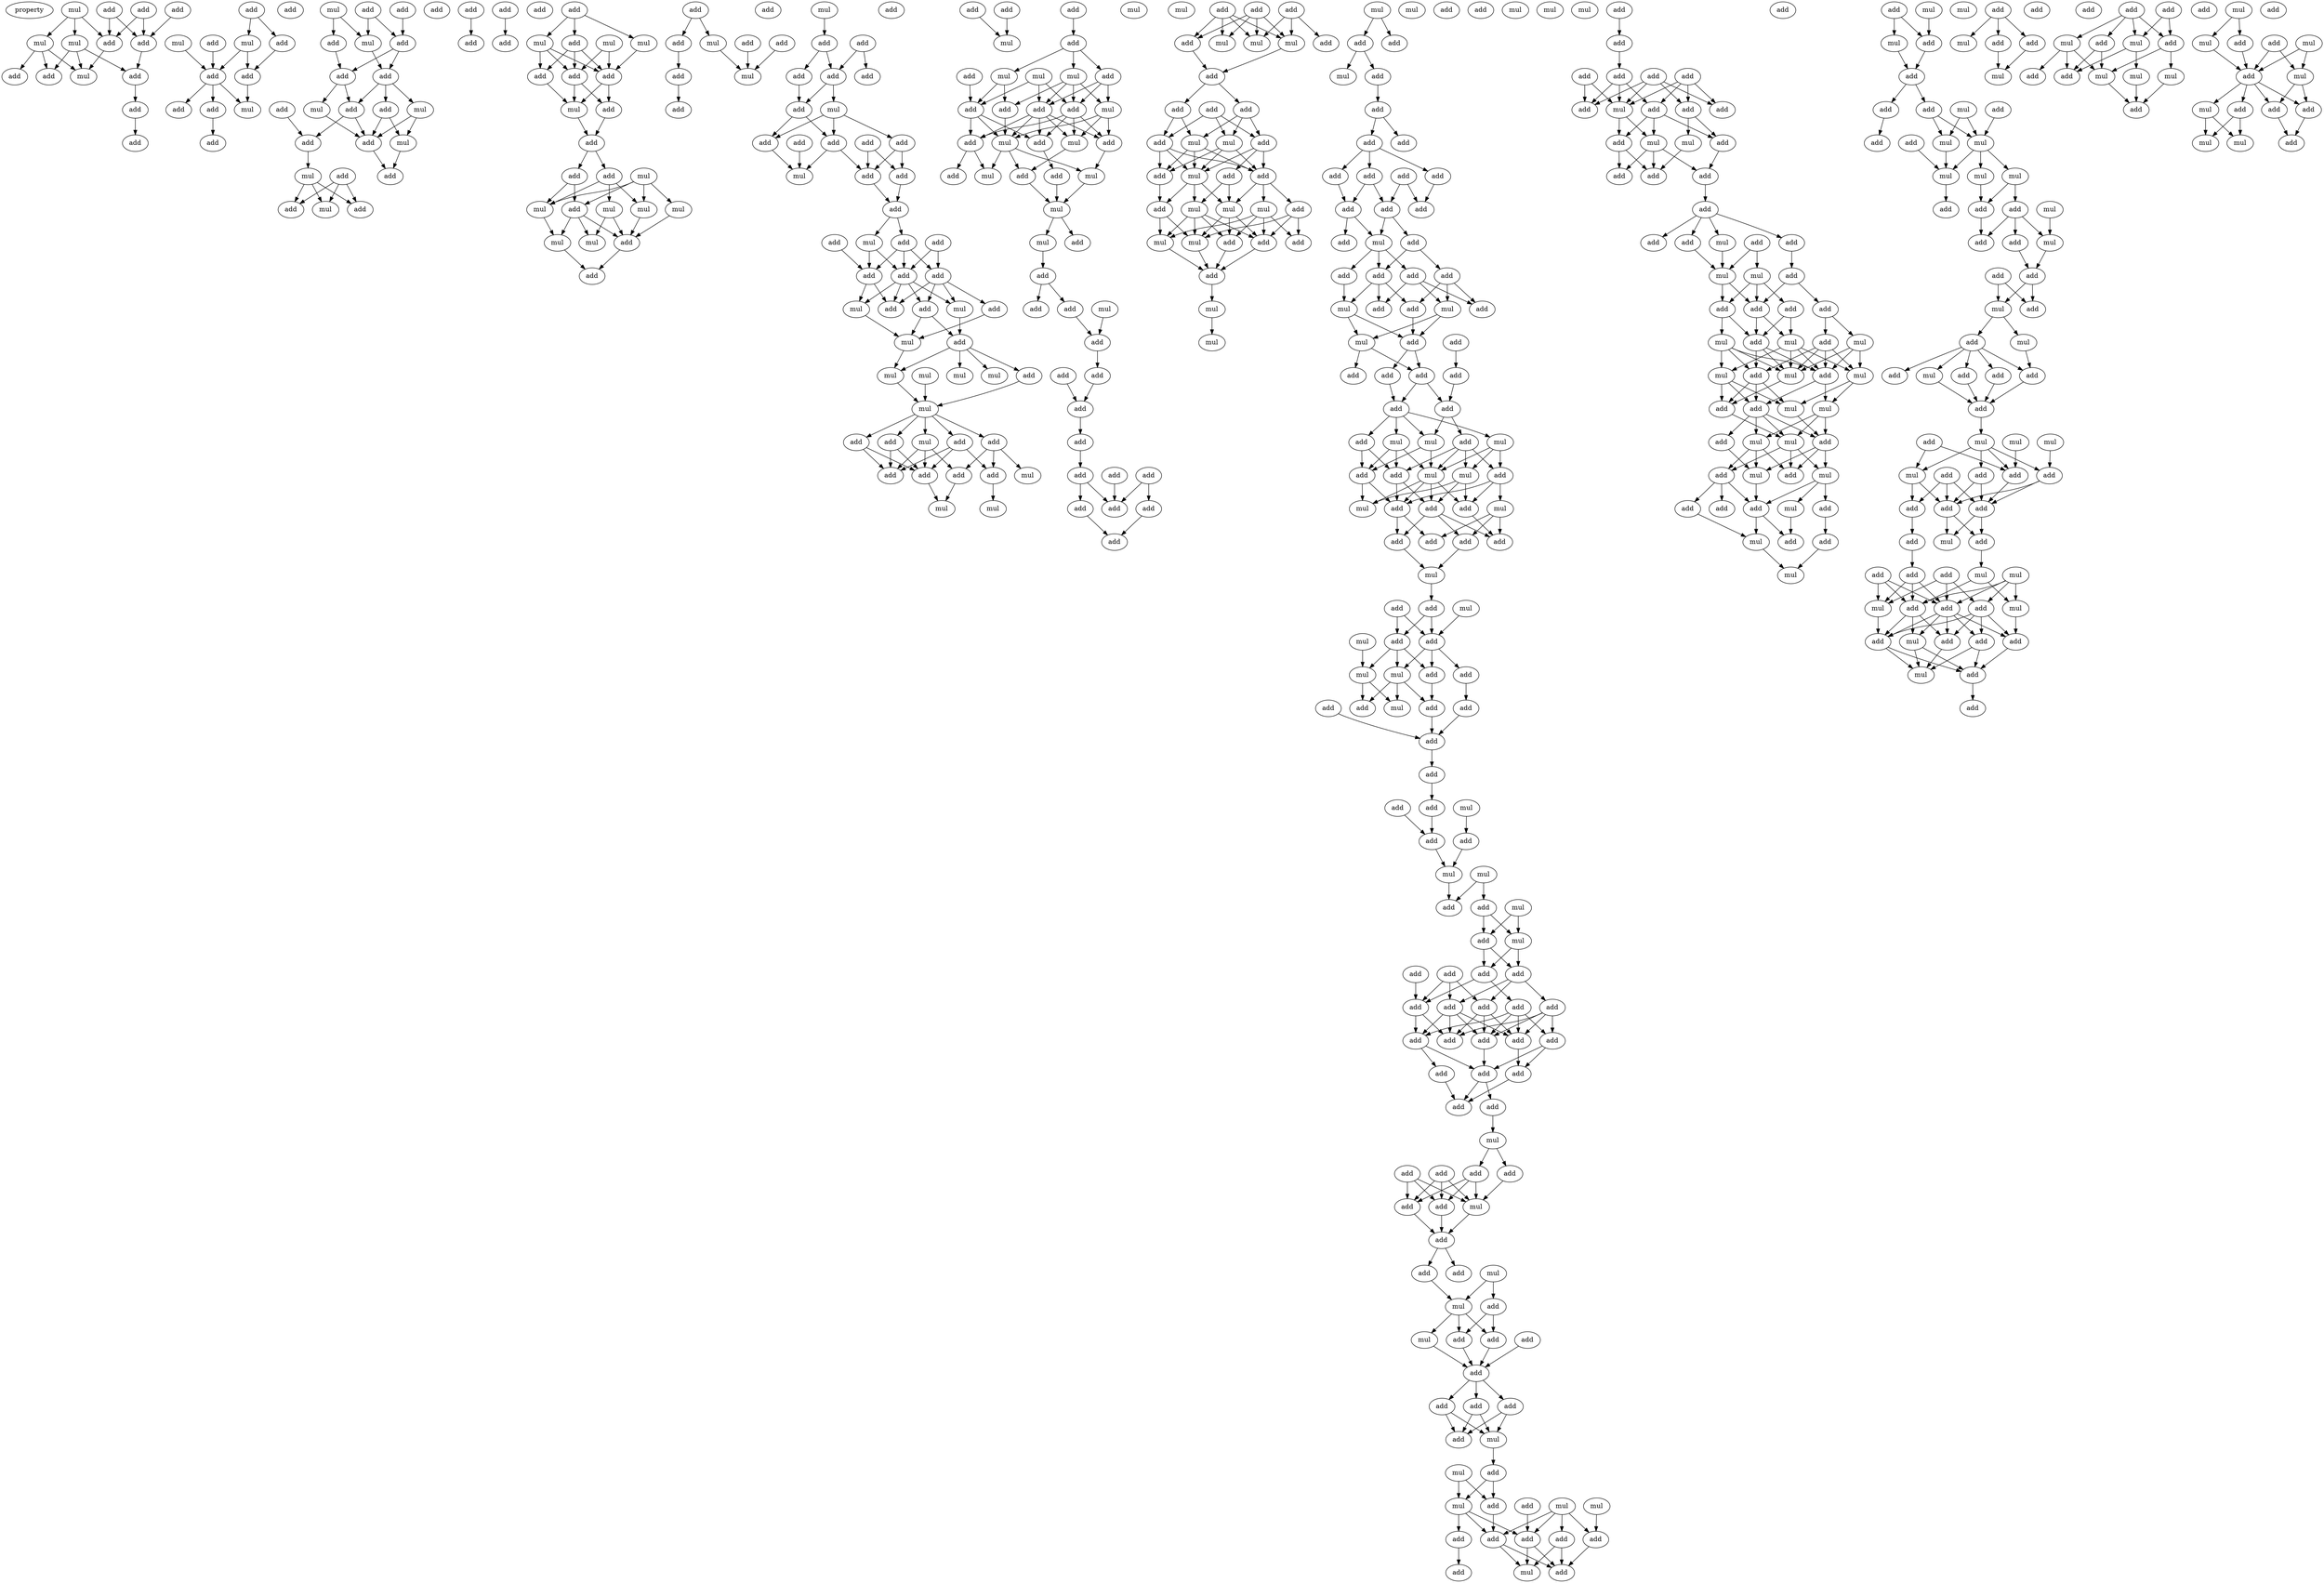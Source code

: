 digraph {
    node [fontcolor=black]
    property [mul=2,lf=1.0]
    0 [ label = add ];
    1 [ label = add ];
    2 [ label = add ];
    3 [ label = mul ];
    4 [ label = add ];
    5 [ label = mul ];
    6 [ label = mul ];
    7 [ label = add ];
    8 [ label = add ];
    9 [ label = add ];
    10 [ label = add ];
    11 [ label = mul ];
    12 [ label = add ];
    13 [ label = add ];
    14 [ label = add ];
    15 [ label = mul ];
    16 [ label = add ];
    17 [ label = mul ];
    18 [ label = add ];
    19 [ label = add ];
    20 [ label = add ];
    21 [ label = add ];
    22 [ label = add ];
    23 [ label = mul ];
    24 [ label = add ];
    25 [ label = add ];
    26 [ label = add ];
    27 [ label = mul ];
    28 [ label = add ];
    29 [ label = add ];
    30 [ label = add ];
    31 [ label = add ];
    32 [ label = mul ];
    33 [ label = add ];
    34 [ label = add ];
    35 [ label = add ];
    36 [ label = add ];
    37 [ label = add ];
    38 [ label = mul ];
    39 [ label = mul ];
    40 [ label = add ];
    41 [ label = add ];
    42 [ label = mul ];
    43 [ label = add ];
    44 [ label = mul ];
    45 [ label = add ];
    46 [ label = add ];
    47 [ label = mul ];
    48 [ label = add ];
    49 [ label = add ];
    50 [ label = add ];
    51 [ label = add ];
    52 [ label = add ];
    53 [ label = add ];
    54 [ label = add ];
    55 [ label = mul ];
    56 [ label = add ];
    57 [ label = mul ];
    58 [ label = mul ];
    59 [ label = add ];
    60 [ label = add ];
    61 [ label = add ];
    62 [ label = mul ];
    63 [ label = add ];
    64 [ label = add ];
    65 [ label = add ];
    66 [ label = mul ];
    67 [ label = add ];
    68 [ label = mul ];
    69 [ label = add ];
    70 [ label = mul ];
    71 [ label = mul ];
    72 [ label = mul ];
    73 [ label = mul ];
    74 [ label = add ];
    75 [ label = mul ];
    76 [ label = add ];
    77 [ label = add ];
    78 [ label = add ];
    79 [ label = add ];
    80 [ label = add ];
    81 [ label = mul ];
    82 [ label = add ];
    83 [ label = add ];
    84 [ label = mul ];
    85 [ label = mul ];
    86 [ label = add ];
    87 [ label = add ];
    88 [ label = add ];
    89 [ label = add ];
    90 [ label = add ];
    91 [ label = add ];
    92 [ label = add ];
    93 [ label = add ];
    94 [ label = mul ];
    95 [ label = add ];
    96 [ label = add ];
    97 [ label = add ];
    98 [ label = add ];
    99 [ label = add ];
    100 [ label = mul ];
    101 [ label = add ];
    102 [ label = add ];
    103 [ label = add ];
    104 [ label = add ];
    105 [ label = add ];
    106 [ label = mul ];
    107 [ label = add ];
    108 [ label = add ];
    109 [ label = add ];
    110 [ label = add ];
    111 [ label = mul ];
    112 [ label = add ];
    113 [ label = add ];
    114 [ label = mul ];
    115 [ label = add ];
    116 [ label = mul ];
    117 [ label = add ];
    118 [ label = mul ];
    119 [ label = add ];
    120 [ label = mul ];
    121 [ label = mul ];
    122 [ label = mul ];
    123 [ label = mul ];
    124 [ label = add ];
    125 [ label = add ];
    126 [ label = mul ];
    127 [ label = add ];
    128 [ label = add ];
    129 [ label = add ];
    130 [ label = add ];
    131 [ label = add ];
    132 [ label = add ];
    133 [ label = mul ];
    134 [ label = mul ];
    135 [ label = mul ];
    136 [ label = add ];
    137 [ label = add ];
    138 [ label = mul ];
    139 [ label = add ];
    140 [ label = add ];
    141 [ label = add ];
    142 [ label = mul ];
    143 [ label = mul ];
    144 [ label = add ];
    145 [ label = mul ];
    146 [ label = add ];
    147 [ label = add ];
    148 [ label = add ];
    149 [ label = add ];
    150 [ label = mul ];
    151 [ label = mul ];
    152 [ label = add ];
    153 [ label = add ];
    154 [ label = add ];
    155 [ label = mul ];
    156 [ label = mul ];
    157 [ label = add ];
    158 [ label = add ];
    159 [ label = add ];
    160 [ label = mul ];
    161 [ label = mul ];
    162 [ label = mul ];
    163 [ label = mul ];
    164 [ label = add ];
    165 [ label = add ];
    166 [ label = add ];
    167 [ label = add ];
    168 [ label = mul ];
    169 [ label = add ];
    170 [ label = add ];
    171 [ label = mul ];
    172 [ label = add ];
    173 [ label = add ];
    174 [ label = add ];
    175 [ label = add ];
    176 [ label = add ];
    177 [ label = add ];
    178 [ label = add ];
    179 [ label = add ];
    180 [ label = add ];
    181 [ label = add ];
    182 [ label = add ];
    183 [ label = add ];
    184 [ label = add ];
    185 [ label = add ];
    186 [ label = mul ];
    187 [ label = mul ];
    188 [ label = mul ];
    189 [ label = add ];
    190 [ label = add ];
    191 [ label = add ];
    192 [ label = add ];
    193 [ label = add ];
    194 [ label = add ];
    195 [ label = add ];
    196 [ label = mul ];
    197 [ label = mul ];
    198 [ label = mul ];
    199 [ label = add ];
    200 [ label = add ];
    201 [ label = add ];
    202 [ label = mul ];
    203 [ label = mul ];
    204 [ label = add ];
    205 [ label = add ];
    206 [ label = mul ];
    207 [ label = add ];
    208 [ label = mul ];
    209 [ label = add ];
    210 [ label = mul ];
    211 [ label = add ];
    212 [ label = add ];
    213 [ label = mul ];
    214 [ label = mul ];
    215 [ label = mul ];
    216 [ label = add ];
    217 [ label = add ];
    218 [ label = mul ];
    219 [ label = mul ];
    220 [ label = add ];
    221 [ label = add ];
    222 [ label = add ];
    223 [ label = add ];
    224 [ label = add ];
    225 [ label = add ];
    226 [ label = add ];
    227 [ label = add ];
    228 [ label = add ];
    229 [ label = add ];
    230 [ label = add ];
    231 [ label = add ];
    232 [ label = add ];
    233 [ label = add ];
    234 [ label = mul ];
    235 [ label = add ];
    236 [ label = add ];
    237 [ label = add ];
    238 [ label = add ];
    239 [ label = add ];
    240 [ label = add ];
    241 [ label = mul ];
    242 [ label = mul ];
    243 [ label = add ];
    244 [ label = add ];
    245 [ label = mul ];
    246 [ label = add ];
    247 [ label = add ];
    248 [ label = add ];
    249 [ label = add ];
    250 [ label = add ];
    251 [ label = add ];
    252 [ label = add ];
    253 [ label = add ];
    254 [ label = add ];
    255 [ label = mul ];
    256 [ label = add ];
    257 [ label = mul ];
    258 [ label = mul ];
    259 [ label = mul ];
    260 [ label = add ];
    261 [ label = mul ];
    262 [ label = add ];
    263 [ label = add ];
    264 [ label = add ];
    265 [ label = mul ];
    266 [ label = add ];
    267 [ label = add ];
    268 [ label = mul ];
    269 [ label = add ];
    270 [ label = add ];
    271 [ label = add ];
    272 [ label = add ];
    273 [ label = mul ];
    274 [ label = mul ];
    275 [ label = mul ];
    276 [ label = add ];
    277 [ label = add ];
    278 [ label = add ];
    279 [ label = add ];
    280 [ label = mul ];
    281 [ label = add ];
    282 [ label = mul ];
    283 [ label = mul ];
    284 [ label = add ];
    285 [ label = add ];
    286 [ label = add ];
    287 [ label = add ];
    288 [ label = add ];
    289 [ label = mul ];
    290 [ label = add ];
    291 [ label = add ];
    292 [ label = add ];
    293 [ label = mul ];
    294 [ label = add ];
    295 [ label = mul ];
    296 [ label = add ];
    297 [ label = add ];
    298 [ label = mul ];
    299 [ label = mul ];
    300 [ label = add ];
    301 [ label = mul ];
    302 [ label = add ];
    303 [ label = mul ];
    304 [ label = add ];
    305 [ label = add ];
    306 [ label = add ];
    307 [ label = add ];
    308 [ label = add ];
    309 [ label = add ];
    310 [ label = add ];
    311 [ label = add ];
    312 [ label = add ];
    313 [ label = add ];
    314 [ label = add ];
    315 [ label = add ];
    316 [ label = add ];
    317 [ label = add ];
    318 [ label = add ];
    319 [ label = add ];
    320 [ label = add ];
    321 [ label = add ];
    322 [ label = add ];
    323 [ label = add ];
    324 [ label = mul ];
    325 [ label = add ];
    326 [ label = add ];
    327 [ label = add ];
    328 [ label = add ];
    329 [ label = add ];
    330 [ label = add ];
    331 [ label = mul ];
    332 [ label = mul ];
    333 [ label = add ];
    334 [ label = mul ];
    335 [ label = add ];
    336 [ label = add ];
    337 [ label = add ];
    338 [ label = mul ];
    339 [ label = add ];
    340 [ label = mul ];
    341 [ label = add ];
    342 [ label = add ];
    343 [ label = add ];
    344 [ label = add ];
    345 [ label = add ];
    346 [ label = add ];
    347 [ label = mul ];
    348 [ label = add ];
    349 [ label = mul ];
    350 [ label = add ];
    351 [ label = mul ];
    352 [ label = mul ];
    353 [ label = mul ];
    354 [ label = add ];
    355 [ label = add ];
    356 [ label = add ];
    357 [ label = add ];
    358 [ label = add ];
    359 [ label = add ];
    360 [ label = add ];
    361 [ label = add ];
    362 [ label = add ];
    363 [ label = mul ];
    364 [ label = add ];
    365 [ label = add ];
    366 [ label = add ];
    367 [ label = add ];
    368 [ label = add ];
    369 [ label = add ];
    370 [ label = add ];
    371 [ label = add ];
    372 [ label = add ];
    373 [ label = mul ];
    374 [ label = add ];
    375 [ label = add ];
    376 [ label = add ];
    377 [ label = mul ];
    378 [ label = add ];
    379 [ label = mul ];
    380 [ label = add ];
    381 [ label = add ];
    382 [ label = add ];
    383 [ label = add ];
    384 [ label = add ];
    385 [ label = add ];
    386 [ label = mul ];
    387 [ label = add ];
    388 [ label = add ];
    389 [ label = mul ];
    390 [ label = mul ];
    391 [ label = add ];
    392 [ label = add ];
    393 [ label = add ];
    394 [ label = add ];
    395 [ label = add ];
    396 [ label = mul ];
    397 [ label = mul ];
    398 [ label = add ];
    399 [ label = add ];
    400 [ label = mul ];
    401 [ label = add ];
    402 [ label = mul ];
    403 [ label = add ];
    404 [ label = mul ];
    405 [ label = mul ];
    406 [ label = mul ];
    407 [ label = add ];
    408 [ label = add ];
    409 [ label = mul ];
    410 [ label = mul ];
    411 [ label = mul ];
    412 [ label = add ];
    413 [ label = add ];
    414 [ label = mul ];
    415 [ label = mul ];
    416 [ label = add ];
    417 [ label = add ];
    418 [ label = add ];
    419 [ label = add ];
    420 [ label = mul ];
    421 [ label = add ];
    422 [ label = add ];
    423 [ label = add ];
    424 [ label = mul ];
    425 [ label = add ];
    426 [ label = mul ];
    427 [ label = mul ];
    428 [ label = add ];
    429 [ label = mul ];
    430 [ label = add ];
    431 [ label = add ];
    432 [ label = add ];
    433 [ label = add ];
    434 [ label = add ];
    435 [ label = mul ];
    436 [ label = mul ];
    437 [ label = add ];
    438 [ label = mul ];
    439 [ label = add ];
    440 [ label = mul ];
    441 [ label = mul ];
    442 [ label = mul ];
    443 [ label = mul ];
    444 [ label = add ];
    445 [ label = mul ];
    446 [ label = add ];
    447 [ label = add ];
    448 [ label = mul ];
    449 [ label = add ];
    450 [ label = add ];
    451 [ label = add ];
    452 [ label = add ];
    453 [ label = mul ];
    454 [ label = add ];
    455 [ label = mul ];
    456 [ label = add ];
    457 [ label = mul ];
    458 [ label = add ];
    459 [ label = add ];
    460 [ label = add ];
    461 [ label = add ];
    462 [ label = add ];
    463 [ label = mul ];
    464 [ label = add ];
    465 [ label = mul ];
    466 [ label = mul ];
    467 [ label = add ];
    468 [ label = mul ];
    469 [ label = add ];
    470 [ label = add ];
    471 [ label = add ];
    472 [ label = add ];
    473 [ label = add ];
    474 [ label = add ];
    475 [ label = add ];
    476 [ label = add ];
    477 [ label = mul ];
    478 [ label = mul ];
    479 [ label = add ];
    480 [ label = add ];
    481 [ label = add ];
    482 [ label = mul ];
    483 [ label = mul ];
    484 [ label = add ];
    485 [ label = mul ];
    486 [ label = add ];
    487 [ label = add ];
    488 [ label = add ];
    489 [ label = add ];
    490 [ label = mul ];
    491 [ label = add ];
    492 [ label = add ];
    493 [ label = add ];
    494 [ label = mul ];
    495 [ label = add ];
    496 [ label = add ];
    497 [ label = add ];
    498 [ label = mul ];
    499 [ label = add ];
    500 [ label = add ];
    501 [ label = add ];
    502 [ label = mul ];
    503 [ label = add ];
    504 [ label = add ];
    505 [ label = add ];
    506 [ label = mul ];
    507 [ label = mul ];
    508 [ label = add ];
    509 [ label = mul ];
    510 [ label = mul ];
    511 [ label = add ];
    512 [ label = mul ];
    513 [ label = add ];
    514 [ label = add ];
    515 [ label = add ];
    516 [ label = mul ];
    517 [ label = mul ];
    518 [ label = add ];
    519 [ label = mul ];
    520 [ label = add ];
    521 [ label = add ];
    522 [ label = mul ];
    523 [ label = mul ];
    524 [ label = add ];
    525 [ label = add ];
    526 [ label = add ];
    527 [ label = add ];
    528 [ label = mul ];
    529 [ label = mul ];
    530 [ label = add ];
    0 -> 4 [ name = 0 ];
    0 -> 7 [ name = 1 ];
    1 -> 7 [ name = 2 ];
    2 -> 4 [ name = 3 ];
    2 -> 7 [ name = 4 ];
    3 -> 4 [ name = 5 ];
    3 -> 5 [ name = 6 ];
    3 -> 6 [ name = 7 ];
    4 -> 11 [ name = 8 ];
    5 -> 8 [ name = 9 ];
    5 -> 10 [ name = 10 ];
    5 -> 11 [ name = 11 ];
    6 -> 8 [ name = 12 ];
    6 -> 9 [ name = 13 ];
    6 -> 11 [ name = 14 ];
    7 -> 10 [ name = 15 ];
    10 -> 12 [ name = 16 ];
    12 -> 13 [ name = 17 ];
    14 -> 15 [ name = 18 ];
    14 -> 16 [ name = 19 ];
    15 -> 20 [ name = 20 ];
    15 -> 21 [ name = 21 ];
    16 -> 21 [ name = 22 ];
    17 -> 20 [ name = 23 ];
    18 -> 20 [ name = 24 ];
    20 -> 22 [ name = 25 ];
    20 -> 23 [ name = 26 ];
    20 -> 24 [ name = 27 ];
    21 -> 23 [ name = 28 ];
    24 -> 25 [ name = 29 ];
    26 -> 31 [ name = 30 ];
    27 -> 30 [ name = 31 ];
    27 -> 32 [ name = 32 ];
    28 -> 31 [ name = 33 ];
    28 -> 32 [ name = 34 ];
    30 -> 33 [ name = 35 ];
    31 -> 33 [ name = 36 ];
    31 -> 34 [ name = 37 ];
    32 -> 34 [ name = 38 ];
    33 -> 36 [ name = 39 ];
    33 -> 38 [ name = 40 ];
    34 -> 35 [ name = 41 ];
    34 -> 36 [ name = 42 ];
    34 -> 39 [ name = 43 ];
    35 -> 41 [ name = 44 ];
    35 -> 42 [ name = 45 ];
    36 -> 40 [ name = 46 ];
    36 -> 41 [ name = 47 ];
    37 -> 40 [ name = 48 ];
    38 -> 41 [ name = 49 ];
    39 -> 41 [ name = 50 ];
    39 -> 42 [ name = 51 ];
    40 -> 44 [ name = 52 ];
    41 -> 43 [ name = 53 ];
    42 -> 43 [ name = 54 ];
    44 -> 46 [ name = 55 ];
    44 -> 47 [ name = 56 ];
    44 -> 48 [ name = 57 ];
    45 -> 46 [ name = 58 ];
    45 -> 47 [ name = 59 ];
    45 -> 48 [ name = 60 ];
    49 -> 53 [ name = 61 ];
    50 -> 52 [ name = 62 ];
    54 -> 55 [ name = 63 ];
    54 -> 56 [ name = 64 ];
    54 -> 57 [ name = 65 ];
    55 -> 61 [ name = 66 ];
    56 -> 59 [ name = 67 ];
    56 -> 60 [ name = 68 ];
    56 -> 61 [ name = 69 ];
    57 -> 59 [ name = 70 ];
    57 -> 60 [ name = 71 ];
    57 -> 61 [ name = 72 ];
    58 -> 59 [ name = 73 ];
    58 -> 61 [ name = 74 ];
    59 -> 62 [ name = 75 ];
    59 -> 63 [ name = 76 ];
    60 -> 62 [ name = 77 ];
    61 -> 62 [ name = 78 ];
    61 -> 63 [ name = 79 ];
    62 -> 64 [ name = 80 ];
    63 -> 64 [ name = 81 ];
    64 -> 65 [ name = 82 ];
    64 -> 67 [ name = 83 ];
    65 -> 68 [ name = 84 ];
    65 -> 69 [ name = 85 ];
    66 -> 68 [ name = 86 ];
    66 -> 69 [ name = 87 ];
    66 -> 71 [ name = 88 ];
    66 -> 72 [ name = 89 ];
    67 -> 68 [ name = 90 ];
    67 -> 70 [ name = 91 ];
    67 -> 71 [ name = 92 ];
    68 -> 75 [ name = 93 ];
    69 -> 73 [ name = 94 ];
    69 -> 74 [ name = 95 ];
    69 -> 75 [ name = 96 ];
    70 -> 73 [ name = 97 ];
    70 -> 74 [ name = 98 ];
    71 -> 74 [ name = 99 ];
    72 -> 74 [ name = 100 ];
    74 -> 76 [ name = 101 ];
    75 -> 76 [ name = 102 ];
    77 -> 80 [ name = 103 ];
    77 -> 81 [ name = 104 ];
    78 -> 84 [ name = 105 ];
    80 -> 83 [ name = 106 ];
    81 -> 84 [ name = 107 ];
    82 -> 84 [ name = 108 ];
    83 -> 86 [ name = 109 ];
    85 -> 87 [ name = 110 ];
    87 -> 90 [ name = 111 ];
    87 -> 91 [ name = 112 ];
    88 -> 89 [ name = 113 ];
    88 -> 90 [ name = 114 ];
    90 -> 93 [ name = 115 ];
    90 -> 94 [ name = 116 ];
    91 -> 93 [ name = 117 ];
    93 -> 95 [ name = 118 ];
    93 -> 98 [ name = 119 ];
    94 -> 95 [ name = 120 ];
    94 -> 96 [ name = 121 ];
    94 -> 98 [ name = 122 ];
    95 -> 100 [ name = 123 ];
    95 -> 101 [ name = 124 ];
    96 -> 101 [ name = 125 ];
    96 -> 102 [ name = 126 ];
    97 -> 100 [ name = 127 ];
    98 -> 100 [ name = 128 ];
    99 -> 101 [ name = 129 ];
    99 -> 102 [ name = 130 ];
    101 -> 103 [ name = 131 ];
    102 -> 103 [ name = 132 ];
    103 -> 106 [ name = 133 ];
    103 -> 107 [ name = 134 ];
    104 -> 108 [ name = 135 ];
    104 -> 109 [ name = 136 ];
    105 -> 110 [ name = 137 ];
    106 -> 108 [ name = 138 ];
    106 -> 110 [ name = 139 ];
    107 -> 108 [ name = 140 ];
    107 -> 109 [ name = 141 ];
    107 -> 110 [ name = 142 ];
    108 -> 111 [ name = 143 ];
    108 -> 113 [ name = 144 ];
    108 -> 114 [ name = 145 ];
    108 -> 115 [ name = 146 ];
    109 -> 112 [ name = 147 ];
    109 -> 113 [ name = 148 ];
    109 -> 114 [ name = 149 ];
    109 -> 115 [ name = 150 ];
    110 -> 111 [ name = 151 ];
    110 -> 115 [ name = 152 ];
    111 -> 116 [ name = 153 ];
    112 -> 116 [ name = 154 ];
    113 -> 116 [ name = 155 ];
    113 -> 117 [ name = 156 ];
    114 -> 117 [ name = 157 ];
    116 -> 120 [ name = 158 ];
    117 -> 118 [ name = 159 ];
    117 -> 119 [ name = 160 ];
    117 -> 120 [ name = 161 ];
    117 -> 122 [ name = 162 ];
    119 -> 123 [ name = 163 ];
    120 -> 123 [ name = 164 ];
    121 -> 123 [ name = 165 ];
    123 -> 124 [ name = 166 ];
    123 -> 125 [ name = 167 ];
    123 -> 126 [ name = 168 ];
    123 -> 127 [ name = 169 ];
    123 -> 128 [ name = 170 ];
    124 -> 129 [ name = 171 ];
    124 -> 130 [ name = 172 ];
    125 -> 129 [ name = 173 ];
    125 -> 130 [ name = 174 ];
    125 -> 132 [ name = 175 ];
    126 -> 129 [ name = 176 ];
    126 -> 130 [ name = 177 ];
    126 -> 131 [ name = 178 ];
    127 -> 129 [ name = 179 ];
    127 -> 130 [ name = 180 ];
    128 -> 131 [ name = 181 ];
    128 -> 132 [ name = 182 ];
    128 -> 133 [ name = 183 ];
    129 -> 134 [ name = 184 ];
    131 -> 134 [ name = 185 ];
    132 -> 135 [ name = 186 ];
    136 -> 138 [ name = 187 ];
    137 -> 138 [ name = 188 ];
    139 -> 140 [ name = 189 ];
    140 -> 142 [ name = 190 ];
    140 -> 144 [ name = 191 ];
    140 -> 145 [ name = 192 ];
    141 -> 148 [ name = 193 ];
    142 -> 146 [ name = 194 ];
    142 -> 147 [ name = 195 ];
    142 -> 149 [ name = 196 ];
    142 -> 150 [ name = 197 ];
    143 -> 146 [ name = 198 ];
    143 -> 147 [ name = 199 ];
    143 -> 148 [ name = 200 ];
    144 -> 146 [ name = 201 ];
    144 -> 147 [ name = 202 ];
    144 -> 150 [ name = 203 ];
    145 -> 148 [ name = 204 ];
    145 -> 149 [ name = 205 ];
    146 -> 151 [ name = 206 ];
    146 -> 152 [ name = 207 ];
    146 -> 153 [ name = 208 ];
    146 -> 154 [ name = 209 ];
    146 -> 155 [ name = 210 ];
    147 -> 152 [ name = 211 ];
    147 -> 153 [ name = 212 ];
    147 -> 154 [ name = 213 ];
    147 -> 155 [ name = 214 ];
    148 -> 151 [ name = 215 ];
    148 -> 153 [ name = 216 ];
    148 -> 154 [ name = 217 ];
    149 -> 151 [ name = 218 ];
    150 -> 151 [ name = 219 ];
    150 -> 152 [ name = 220 ];
    150 -> 155 [ name = 221 ];
    151 -> 156 [ name = 222 ];
    151 -> 157 [ name = 223 ];
    151 -> 160 [ name = 224 ];
    152 -> 160 [ name = 225 ];
    153 -> 159 [ name = 226 ];
    154 -> 156 [ name = 227 ];
    154 -> 158 [ name = 228 ];
    155 -> 157 [ name = 229 ];
    157 -> 161 [ name = 230 ];
    159 -> 161 [ name = 231 ];
    160 -> 161 [ name = 232 ];
    161 -> 163 [ name = 233 ];
    161 -> 164 [ name = 234 ];
    163 -> 165 [ name = 235 ];
    165 -> 166 [ name = 236 ];
    165 -> 167 [ name = 237 ];
    167 -> 169 [ name = 238 ];
    168 -> 169 [ name = 239 ];
    169 -> 172 [ name = 240 ];
    170 -> 173 [ name = 241 ];
    172 -> 173 [ name = 242 ];
    173 -> 174 [ name = 243 ];
    174 -> 175 [ name = 244 ];
    175 -> 178 [ name = 245 ];
    175 -> 179 [ name = 246 ];
    176 -> 178 [ name = 247 ];
    176 -> 180 [ name = 248 ];
    177 -> 178 [ name = 249 ];
    179 -> 181 [ name = 250 ];
    180 -> 181 [ name = 251 ];
    182 -> 185 [ name = 252 ];
    182 -> 186 [ name = 253 ];
    182 -> 187 [ name = 254 ];
    182 -> 188 [ name = 255 ];
    183 -> 185 [ name = 256 ];
    183 -> 186 [ name = 257 ];
    183 -> 187 [ name = 258 ];
    183 -> 188 [ name = 259 ];
    184 -> 186 [ name = 260 ];
    184 -> 187 [ name = 261 ];
    184 -> 189 [ name = 262 ];
    185 -> 190 [ name = 263 ];
    187 -> 190 [ name = 264 ];
    190 -> 191 [ name = 265 ];
    190 -> 193 [ name = 266 ];
    191 -> 195 [ name = 267 ];
    191 -> 196 [ name = 268 ];
    191 -> 197 [ name = 269 ];
    192 -> 194 [ name = 270 ];
    192 -> 195 [ name = 271 ];
    192 -> 196 [ name = 272 ];
    193 -> 194 [ name = 273 ];
    193 -> 197 [ name = 274 ];
    194 -> 198 [ name = 275 ];
    194 -> 199 [ name = 276 ];
    194 -> 200 [ name = 277 ];
    195 -> 198 [ name = 278 ];
    195 -> 200 [ name = 279 ];
    195 -> 201 [ name = 280 ];
    196 -> 198 [ name = 281 ];
    196 -> 199 [ name = 282 ];
    196 -> 200 [ name = 283 ];
    197 -> 198 [ name = 284 ];
    197 -> 199 [ name = 285 ];
    197 -> 200 [ name = 286 ];
    198 -> 202 [ name = 287 ];
    198 -> 203 [ name = 288 ];
    198 -> 205 [ name = 289 ];
    199 -> 205 [ name = 290 ];
    200 -> 203 [ name = 291 ];
    200 -> 204 [ name = 292 ];
    200 -> 206 [ name = 293 ];
    201 -> 202 [ name = 294 ];
    201 -> 203 [ name = 295 ];
    202 -> 207 [ name = 296 ];
    202 -> 208 [ name = 297 ];
    202 -> 210 [ name = 298 ];
    202 -> 211 [ name = 299 ];
    203 -> 207 [ name = 300 ];
    203 -> 208 [ name = 301 ];
    203 -> 211 [ name = 302 ];
    204 -> 207 [ name = 303 ];
    204 -> 208 [ name = 304 ];
    204 -> 209 [ name = 305 ];
    205 -> 208 [ name = 306 ];
    205 -> 210 [ name = 307 ];
    206 -> 207 [ name = 308 ];
    206 -> 209 [ name = 309 ];
    206 -> 210 [ name = 310 ];
    206 -> 211 [ name = 311 ];
    207 -> 212 [ name = 312 ];
    208 -> 212 [ name = 313 ];
    210 -> 212 [ name = 314 ];
    211 -> 212 [ name = 315 ];
    212 -> 213 [ name = 316 ];
    213 -> 214 [ name = 317 ];
    215 -> 216 [ name = 318 ];
    215 -> 217 [ name = 319 ];
    216 -> 219 [ name = 320 ];
    216 -> 220 [ name = 321 ];
    220 -> 222 [ name = 322 ];
    222 -> 223 [ name = 323 ];
    222 -> 224 [ name = 324 ];
    223 -> 226 [ name = 325 ];
    223 -> 227 [ name = 326 ];
    223 -> 229 [ name = 327 ];
    225 -> 230 [ name = 328 ];
    225 -> 232 [ name = 329 ];
    226 -> 230 [ name = 330 ];
    227 -> 231 [ name = 331 ];
    227 -> 232 [ name = 332 ];
    229 -> 231 [ name = 333 ];
    231 -> 234 [ name = 334 ];
    231 -> 235 [ name = 335 ];
    232 -> 233 [ name = 336 ];
    232 -> 234 [ name = 337 ];
    233 -> 237 [ name = 338 ];
    233 -> 238 [ name = 339 ];
    234 -> 236 [ name = 340 ];
    234 -> 238 [ name = 341 ];
    234 -> 239 [ name = 342 ];
    236 -> 241 [ name = 343 ];
    237 -> 242 [ name = 344 ];
    237 -> 243 [ name = 345 ];
    237 -> 244 [ name = 346 ];
    238 -> 240 [ name = 347 ];
    238 -> 241 [ name = 348 ];
    238 -> 243 [ name = 349 ];
    239 -> 240 [ name = 350 ];
    239 -> 242 [ name = 351 ];
    239 -> 244 [ name = 352 ];
    241 -> 245 [ name = 353 ];
    241 -> 246 [ name = 354 ];
    242 -> 245 [ name = 355 ];
    242 -> 246 [ name = 356 ];
    243 -> 246 [ name = 357 ];
    245 -> 249 [ name = 358 ];
    245 -> 250 [ name = 359 ];
    246 -> 248 [ name = 360 ];
    246 -> 250 [ name = 361 ];
    247 -> 251 [ name = 362 ];
    248 -> 252 [ name = 363 ];
    250 -> 252 [ name = 364 ];
    250 -> 253 [ name = 365 ];
    251 -> 253 [ name = 366 ];
    252 -> 255 [ name = 367 ];
    252 -> 256 [ name = 368 ];
    252 -> 257 [ name = 369 ];
    252 -> 258 [ name = 370 ];
    253 -> 254 [ name = 371 ];
    253 -> 258 [ name = 372 ];
    254 -> 259 [ name = 373 ];
    254 -> 260 [ name = 374 ];
    254 -> 261 [ name = 375 ];
    254 -> 262 [ name = 376 ];
    255 -> 259 [ name = 377 ];
    255 -> 261 [ name = 378 ];
    255 -> 262 [ name = 379 ];
    256 -> 260 [ name = 380 ];
    256 -> 263 [ name = 381 ];
    257 -> 259 [ name = 382 ];
    257 -> 260 [ name = 383 ];
    257 -> 263 [ name = 384 ];
    258 -> 259 [ name = 385 ];
    258 -> 263 [ name = 386 ];
    259 -> 264 [ name = 387 ];
    259 -> 265 [ name = 388 ];
    259 -> 266 [ name = 389 ];
    259 -> 267 [ name = 390 ];
    260 -> 264 [ name = 391 ];
    260 -> 267 [ name = 392 ];
    261 -> 264 [ name = 393 ];
    261 -> 265 [ name = 394 ];
    261 -> 266 [ name = 395 ];
    262 -> 266 [ name = 396 ];
    262 -> 267 [ name = 397 ];
    262 -> 268 [ name = 398 ];
    263 -> 265 [ name = 399 ];
    263 -> 267 [ name = 400 ];
    264 -> 269 [ name = 401 ];
    264 -> 270 [ name = 402 ];
    264 -> 272 [ name = 403 ];
    266 -> 272 [ name = 404 ];
    267 -> 269 [ name = 405 ];
    267 -> 271 [ name = 406 ];
    268 -> 270 [ name = 407 ];
    268 -> 271 [ name = 408 ];
    268 -> 272 [ name = 409 ];
    269 -> 273 [ name = 410 ];
    270 -> 273 [ name = 411 ];
    273 -> 277 [ name = 412 ];
    275 -> 278 [ name = 413 ];
    276 -> 278 [ name = 414 ];
    276 -> 279 [ name = 415 ];
    277 -> 278 [ name = 416 ];
    277 -> 279 [ name = 417 ];
    278 -> 281 [ name = 418 ];
    278 -> 282 [ name = 419 ];
    278 -> 284 [ name = 420 ];
    279 -> 281 [ name = 421 ];
    279 -> 282 [ name = 422 ];
    279 -> 283 [ name = 423 ];
    280 -> 283 [ name = 424 ];
    281 -> 288 [ name = 425 ];
    282 -> 286 [ name = 426 ];
    282 -> 288 [ name = 427 ];
    282 -> 289 [ name = 428 ];
    283 -> 286 [ name = 429 ];
    283 -> 289 [ name = 430 ];
    284 -> 285 [ name = 431 ];
    285 -> 290 [ name = 432 ];
    287 -> 290 [ name = 433 ];
    288 -> 290 [ name = 434 ];
    290 -> 291 [ name = 435 ];
    291 -> 294 [ name = 436 ];
    292 -> 297 [ name = 437 ];
    293 -> 296 [ name = 438 ];
    294 -> 297 [ name = 439 ];
    296 -> 299 [ name = 440 ];
    297 -> 299 [ name = 441 ];
    298 -> 300 [ name = 442 ];
    298 -> 302 [ name = 443 ];
    299 -> 300 [ name = 444 ];
    301 -> 303 [ name = 445 ];
    301 -> 304 [ name = 446 ];
    302 -> 303 [ name = 447 ];
    302 -> 304 [ name = 448 ];
    303 -> 305 [ name = 449 ];
    303 -> 306 [ name = 450 ];
    304 -> 305 [ name = 451 ];
    304 -> 306 [ name = 452 ];
    305 -> 311 [ name = 453 ];
    305 -> 312 [ name = 454 ];
    305 -> 313 [ name = 455 ];
    306 -> 309 [ name = 456 ];
    306 -> 310 [ name = 457 ];
    307 -> 309 [ name = 458 ];
    307 -> 312 [ name = 459 ];
    307 -> 313 [ name = 460 ];
    308 -> 309 [ name = 461 ];
    309 -> 316 [ name = 462 ];
    309 -> 317 [ name = 463 ];
    310 -> 314 [ name = 464 ];
    310 -> 315 [ name = 465 ];
    310 -> 317 [ name = 466 ];
    310 -> 318 [ name = 467 ];
    311 -> 314 [ name = 468 ];
    311 -> 315 [ name = 469 ];
    311 -> 316 [ name = 470 ];
    311 -> 318 [ name = 471 ];
    312 -> 314 [ name = 472 ];
    312 -> 315 [ name = 473 ];
    312 -> 316 [ name = 474 ];
    312 -> 317 [ name = 475 ];
    313 -> 314 [ name = 476 ];
    313 -> 315 [ name = 477 ];
    313 -> 316 [ name = 478 ];
    314 -> 321 [ name = 479 ];
    315 -> 319 [ name = 480 ];
    317 -> 320 [ name = 481 ];
    317 -> 321 [ name = 482 ];
    318 -> 319 [ name = 483 ];
    318 -> 321 [ name = 484 ];
    319 -> 323 [ name = 485 ];
    320 -> 323 [ name = 486 ];
    321 -> 322 [ name = 487 ];
    321 -> 323 [ name = 488 ];
    322 -> 324 [ name = 489 ];
    324 -> 325 [ name = 490 ];
    324 -> 327 [ name = 491 ];
    325 -> 329 [ name = 492 ];
    325 -> 330 [ name = 493 ];
    325 -> 331 [ name = 494 ];
    326 -> 329 [ name = 495 ];
    326 -> 330 [ name = 496 ];
    326 -> 331 [ name = 497 ];
    327 -> 331 [ name = 498 ];
    328 -> 329 [ name = 499 ];
    328 -> 330 [ name = 500 ];
    328 -> 331 [ name = 501 ];
    329 -> 333 [ name = 502 ];
    330 -> 333 [ name = 503 ];
    331 -> 333 [ name = 504 ];
    333 -> 335 [ name = 505 ];
    333 -> 336 [ name = 506 ];
    334 -> 337 [ name = 507 ];
    334 -> 338 [ name = 508 ];
    336 -> 338 [ name = 509 ];
    337 -> 341 [ name = 510 ];
    337 -> 342 [ name = 511 ];
    338 -> 340 [ name = 512 ];
    338 -> 341 [ name = 513 ];
    338 -> 342 [ name = 514 ];
    339 -> 343 [ name = 515 ];
    340 -> 343 [ name = 516 ];
    341 -> 343 [ name = 517 ];
    342 -> 343 [ name = 518 ];
    343 -> 344 [ name = 519 ];
    343 -> 345 [ name = 520 ];
    343 -> 346 [ name = 521 ];
    344 -> 347 [ name = 522 ];
    344 -> 348 [ name = 523 ];
    345 -> 347 [ name = 524 ];
    345 -> 348 [ name = 525 ];
    346 -> 347 [ name = 526 ];
    346 -> 348 [ name = 527 ];
    347 -> 350 [ name = 528 ];
    349 -> 353 [ name = 529 ];
    349 -> 355 [ name = 530 ];
    350 -> 353 [ name = 531 ];
    350 -> 355 [ name = 532 ];
    351 -> 356 [ name = 533 ];
    351 -> 357 [ name = 534 ];
    351 -> 359 [ name = 535 ];
    351 -> 360 [ name = 536 ];
    352 -> 357 [ name = 537 ];
    353 -> 356 [ name = 538 ];
    353 -> 358 [ name = 539 ];
    353 -> 359 [ name = 540 ];
    354 -> 359 [ name = 541 ];
    355 -> 356 [ name = 542 ];
    356 -> 362 [ name = 543 ];
    356 -> 363 [ name = 544 ];
    357 -> 362 [ name = 545 ];
    358 -> 361 [ name = 546 ];
    359 -> 362 [ name = 547 ];
    359 -> 363 [ name = 548 ];
    360 -> 362 [ name = 549 ];
    360 -> 363 [ name = 550 ];
    364 -> 365 [ name = 551 ];
    365 -> 369 [ name = 552 ];
    366 -> 372 [ name = 553 ];
    366 -> 373 [ name = 554 ];
    366 -> 374 [ name = 555 ];
    366 -> 375 [ name = 556 ];
    367 -> 371 [ name = 557 ];
    367 -> 373 [ name = 558 ];
    369 -> 371 [ name = 559 ];
    369 -> 373 [ name = 560 ];
    369 -> 374 [ name = 561 ];
    370 -> 371 [ name = 562 ];
    370 -> 372 [ name = 563 ];
    370 -> 373 [ name = 564 ];
    370 -> 375 [ name = 565 ];
    372 -> 376 [ name = 566 ];
    372 -> 377 [ name = 567 ];
    373 -> 378 [ name = 568 ];
    373 -> 379 [ name = 569 ];
    374 -> 376 [ name = 570 ];
    374 -> 378 [ name = 571 ];
    374 -> 379 [ name = 572 ];
    376 -> 380 [ name = 573 ];
    377 -> 381 [ name = 574 ];
    378 -> 381 [ name = 575 ];
    378 -> 382 [ name = 576 ];
    379 -> 380 [ name = 577 ];
    379 -> 381 [ name = 578 ];
    379 -> 382 [ name = 579 ];
    380 -> 383 [ name = 580 ];
    383 -> 384 [ name = 581 ];
    383 -> 385 [ name = 582 ];
    383 -> 386 [ name = 583 ];
    383 -> 388 [ name = 584 ];
    385 -> 390 [ name = 585 ];
    386 -> 390 [ name = 586 ];
    387 -> 389 [ name = 587 ];
    387 -> 390 [ name = 588 ];
    388 -> 391 [ name = 589 ];
    389 -> 392 [ name = 590 ];
    389 -> 394 [ name = 591 ];
    389 -> 395 [ name = 592 ];
    390 -> 392 [ name = 593 ];
    390 -> 394 [ name = 594 ];
    391 -> 392 [ name = 595 ];
    391 -> 393 [ name = 596 ];
    392 -> 398 [ name = 597 ];
    392 -> 400 [ name = 598 ];
    393 -> 396 [ name = 599 ];
    393 -> 399 [ name = 600 ];
    394 -> 397 [ name = 601 ];
    394 -> 398 [ name = 602 ];
    395 -> 398 [ name = 603 ];
    395 -> 400 [ name = 604 ];
    396 -> 403 [ name = 605 ];
    396 -> 404 [ name = 606 ];
    396 -> 405 [ name = 607 ];
    397 -> 401 [ name = 608 ];
    397 -> 402 [ name = 609 ];
    397 -> 403 [ name = 610 ];
    397 -> 404 [ name = 611 ];
    398 -> 401 [ name = 612 ];
    398 -> 403 [ name = 613 ];
    398 -> 404 [ name = 614 ];
    399 -> 401 [ name = 615 ];
    399 -> 403 [ name = 616 ];
    399 -> 404 [ name = 617 ];
    399 -> 405 [ name = 618 ];
    400 -> 402 [ name = 619 ];
    400 -> 403 [ name = 620 ];
    400 -> 404 [ name = 621 ];
    400 -> 405 [ name = 622 ];
    401 -> 406 [ name = 623 ];
    401 -> 407 [ name = 624 ];
    401 -> 408 [ name = 625 ];
    402 -> 406 [ name = 626 ];
    402 -> 407 [ name = 627 ];
    402 -> 408 [ name = 628 ];
    403 -> 408 [ name = 629 ];
    403 -> 409 [ name = 630 ];
    404 -> 407 [ name = 631 ];
    405 -> 406 [ name = 632 ];
    405 -> 409 [ name = 633 ];
    406 -> 412 [ name = 634 ];
    407 -> 411 [ name = 635 ];
    408 -> 410 [ name = 636 ];
    408 -> 411 [ name = 637 ];
    408 -> 412 [ name = 638 ];
    408 -> 413 [ name = 639 ];
    409 -> 410 [ name = 640 ];
    409 -> 411 [ name = 641 ];
    409 -> 412 [ name = 642 ];
    410 -> 415 [ name = 643 ];
    410 -> 416 [ name = 644 ];
    410 -> 417 [ name = 645 ];
    411 -> 414 [ name = 646 ];
    411 -> 416 [ name = 647 ];
    411 -> 417 [ name = 648 ];
    412 -> 414 [ name = 649 ];
    412 -> 415 [ name = 650 ];
    412 -> 416 [ name = 651 ];
    413 -> 415 [ name = 652 ];
    414 -> 418 [ name = 653 ];
    414 -> 419 [ name = 654 ];
    414 -> 420 [ name = 655 ];
    415 -> 418 [ name = 656 ];
    417 -> 418 [ name = 657 ];
    417 -> 421 [ name = 658 ];
    417 -> 422 [ name = 659 ];
    418 -> 424 [ name = 660 ];
    418 -> 425 [ name = 661 ];
    419 -> 423 [ name = 662 ];
    420 -> 425 [ name = 663 ];
    422 -> 424 [ name = 664 ];
    423 -> 426 [ name = 665 ];
    424 -> 426 [ name = 666 ];
    427 -> 430 [ name = 667 ];
    428 -> 429 [ name = 668 ];
    428 -> 430 [ name = 669 ];
    429 -> 431 [ name = 670 ];
    430 -> 431 [ name = 671 ];
    431 -> 432 [ name = 672 ];
    431 -> 433 [ name = 673 ];
    432 -> 439 [ name = 674 ];
    433 -> 438 [ name = 675 ];
    433 -> 440 [ name = 676 ];
    434 -> 440 [ name = 677 ];
    435 -> 438 [ name = 678 ];
    435 -> 440 [ name = 679 ];
    437 -> 442 [ name = 680 ];
    438 -> 442 [ name = 681 ];
    440 -> 441 [ name = 682 ];
    440 -> 442 [ name = 683 ];
    440 -> 443 [ name = 684 ];
    441 -> 446 [ name = 685 ];
    442 -> 447 [ name = 686 ];
    443 -> 444 [ name = 687 ];
    443 -> 446 [ name = 688 ];
    444 -> 448 [ name = 689 ];
    444 -> 449 [ name = 690 ];
    444 -> 450 [ name = 691 ];
    445 -> 448 [ name = 692 ];
    446 -> 450 [ name = 693 ];
    448 -> 452 [ name = 694 ];
    449 -> 452 [ name = 695 ];
    451 -> 453 [ name = 696 ];
    451 -> 454 [ name = 697 ];
    452 -> 453 [ name = 698 ];
    452 -> 454 [ name = 699 ];
    453 -> 455 [ name = 700 ];
    453 -> 456 [ name = 701 ];
    455 -> 461 [ name = 702 ];
    456 -> 457 [ name = 703 ];
    456 -> 458 [ name = 704 ];
    456 -> 459 [ name = 705 ];
    456 -> 460 [ name = 706 ];
    456 -> 461 [ name = 707 ];
    457 -> 462 [ name = 708 ];
    459 -> 462 [ name = 709 ];
    460 -> 462 [ name = 710 ];
    461 -> 462 [ name = 711 ];
    462 -> 466 [ name = 712 ];
    463 -> 470 [ name = 713 ];
    464 -> 467 [ name = 714 ];
    464 -> 468 [ name = 715 ];
    465 -> 467 [ name = 716 ];
    466 -> 467 [ name = 717 ];
    466 -> 468 [ name = 718 ];
    466 -> 470 [ name = 719 ];
    466 -> 471 [ name = 720 ];
    467 -> 474 [ name = 721 ];
    468 -> 472 [ name = 722 ];
    468 -> 473 [ name = 723 ];
    469 -> 472 [ name = 724 ];
    469 -> 473 [ name = 725 ];
    469 -> 474 [ name = 726 ];
    470 -> 472 [ name = 727 ];
    470 -> 474 [ name = 728 ];
    471 -> 472 [ name = 729 ];
    471 -> 474 [ name = 730 ];
    472 -> 475 [ name = 731 ];
    472 -> 477 [ name = 732 ];
    473 -> 476 [ name = 733 ];
    474 -> 475 [ name = 734 ];
    474 -> 477 [ name = 735 ];
    475 -> 478 [ name = 736 ];
    476 -> 480 [ name = 737 ];
    478 -> 483 [ name = 738 ];
    478 -> 487 [ name = 739 ];
    479 -> 484 [ name = 740 ];
    479 -> 485 [ name = 741 ];
    479 -> 486 [ name = 742 ];
    480 -> 484 [ name = 743 ];
    480 -> 485 [ name = 744 ];
    480 -> 487 [ name = 745 ];
    481 -> 484 [ name = 746 ];
    481 -> 485 [ name = 747 ];
    481 -> 487 [ name = 748 ];
    482 -> 483 [ name = 749 ];
    482 -> 484 [ name = 750 ];
    482 -> 486 [ name = 751 ];
    482 -> 487 [ name = 752 ];
    483 -> 491 [ name = 753 ];
    484 -> 488 [ name = 754 ];
    484 -> 489 [ name = 755 ];
    484 -> 490 [ name = 756 ];
    484 -> 491 [ name = 757 ];
    484 -> 492 [ name = 758 ];
    485 -> 492 [ name = 759 ];
    486 -> 488 [ name = 760 ];
    486 -> 489 [ name = 761 ];
    486 -> 491 [ name = 762 ];
    486 -> 492 [ name = 763 ];
    487 -> 488 [ name = 764 ];
    487 -> 490 [ name = 765 ];
    487 -> 492 [ name = 766 ];
    488 -> 494 [ name = 767 ];
    489 -> 493 [ name = 768 ];
    489 -> 494 [ name = 769 ];
    490 -> 493 [ name = 770 ];
    490 -> 494 [ name = 771 ];
    491 -> 493 [ name = 772 ];
    492 -> 493 [ name = 773 ];
    492 -> 494 [ name = 774 ];
    493 -> 495 [ name = 775 ];
    496 -> 498 [ name = 776 ];
    496 -> 499 [ name = 777 ];
    496 -> 500 [ name = 778 ];
    499 -> 502 [ name = 779 ];
    500 -> 502 [ name = 780 ];
    503 -> 505 [ name = 781 ];
    503 -> 506 [ name = 782 ];
    503 -> 507 [ name = 783 ];
    503 -> 508 [ name = 784 ];
    504 -> 505 [ name = 785 ];
    504 -> 507 [ name = 786 ];
    505 -> 509 [ name = 787 ];
    505 -> 510 [ name = 788 ];
    506 -> 510 [ name = 789 ];
    506 -> 511 [ name = 790 ];
    506 -> 513 [ name = 791 ];
    507 -> 512 [ name = 792 ];
    507 -> 513 [ name = 793 ];
    508 -> 510 [ name = 794 ];
    508 -> 513 [ name = 795 ];
    509 -> 514 [ name = 796 ];
    510 -> 514 [ name = 797 ];
    512 -> 514 [ name = 798 ];
    516 -> 517 [ name = 799 ];
    516 -> 520 [ name = 800 ];
    517 -> 521 [ name = 801 ];
    518 -> 521 [ name = 802 ];
    518 -> 522 [ name = 803 ];
    519 -> 521 [ name = 804 ];
    519 -> 522 [ name = 805 ];
    520 -> 521 [ name = 806 ];
    521 -> 523 [ name = 807 ];
    521 -> 524 [ name = 808 ];
    521 -> 525 [ name = 809 ];
    521 -> 526 [ name = 810 ];
    522 -> 525 [ name = 811 ];
    522 -> 526 [ name = 812 ];
    523 -> 528 [ name = 813 ];
    523 -> 529 [ name = 814 ];
    524 -> 528 [ name = 815 ];
    524 -> 529 [ name = 816 ];
    525 -> 527 [ name = 817 ];
    526 -> 527 [ name = 818 ];
}
